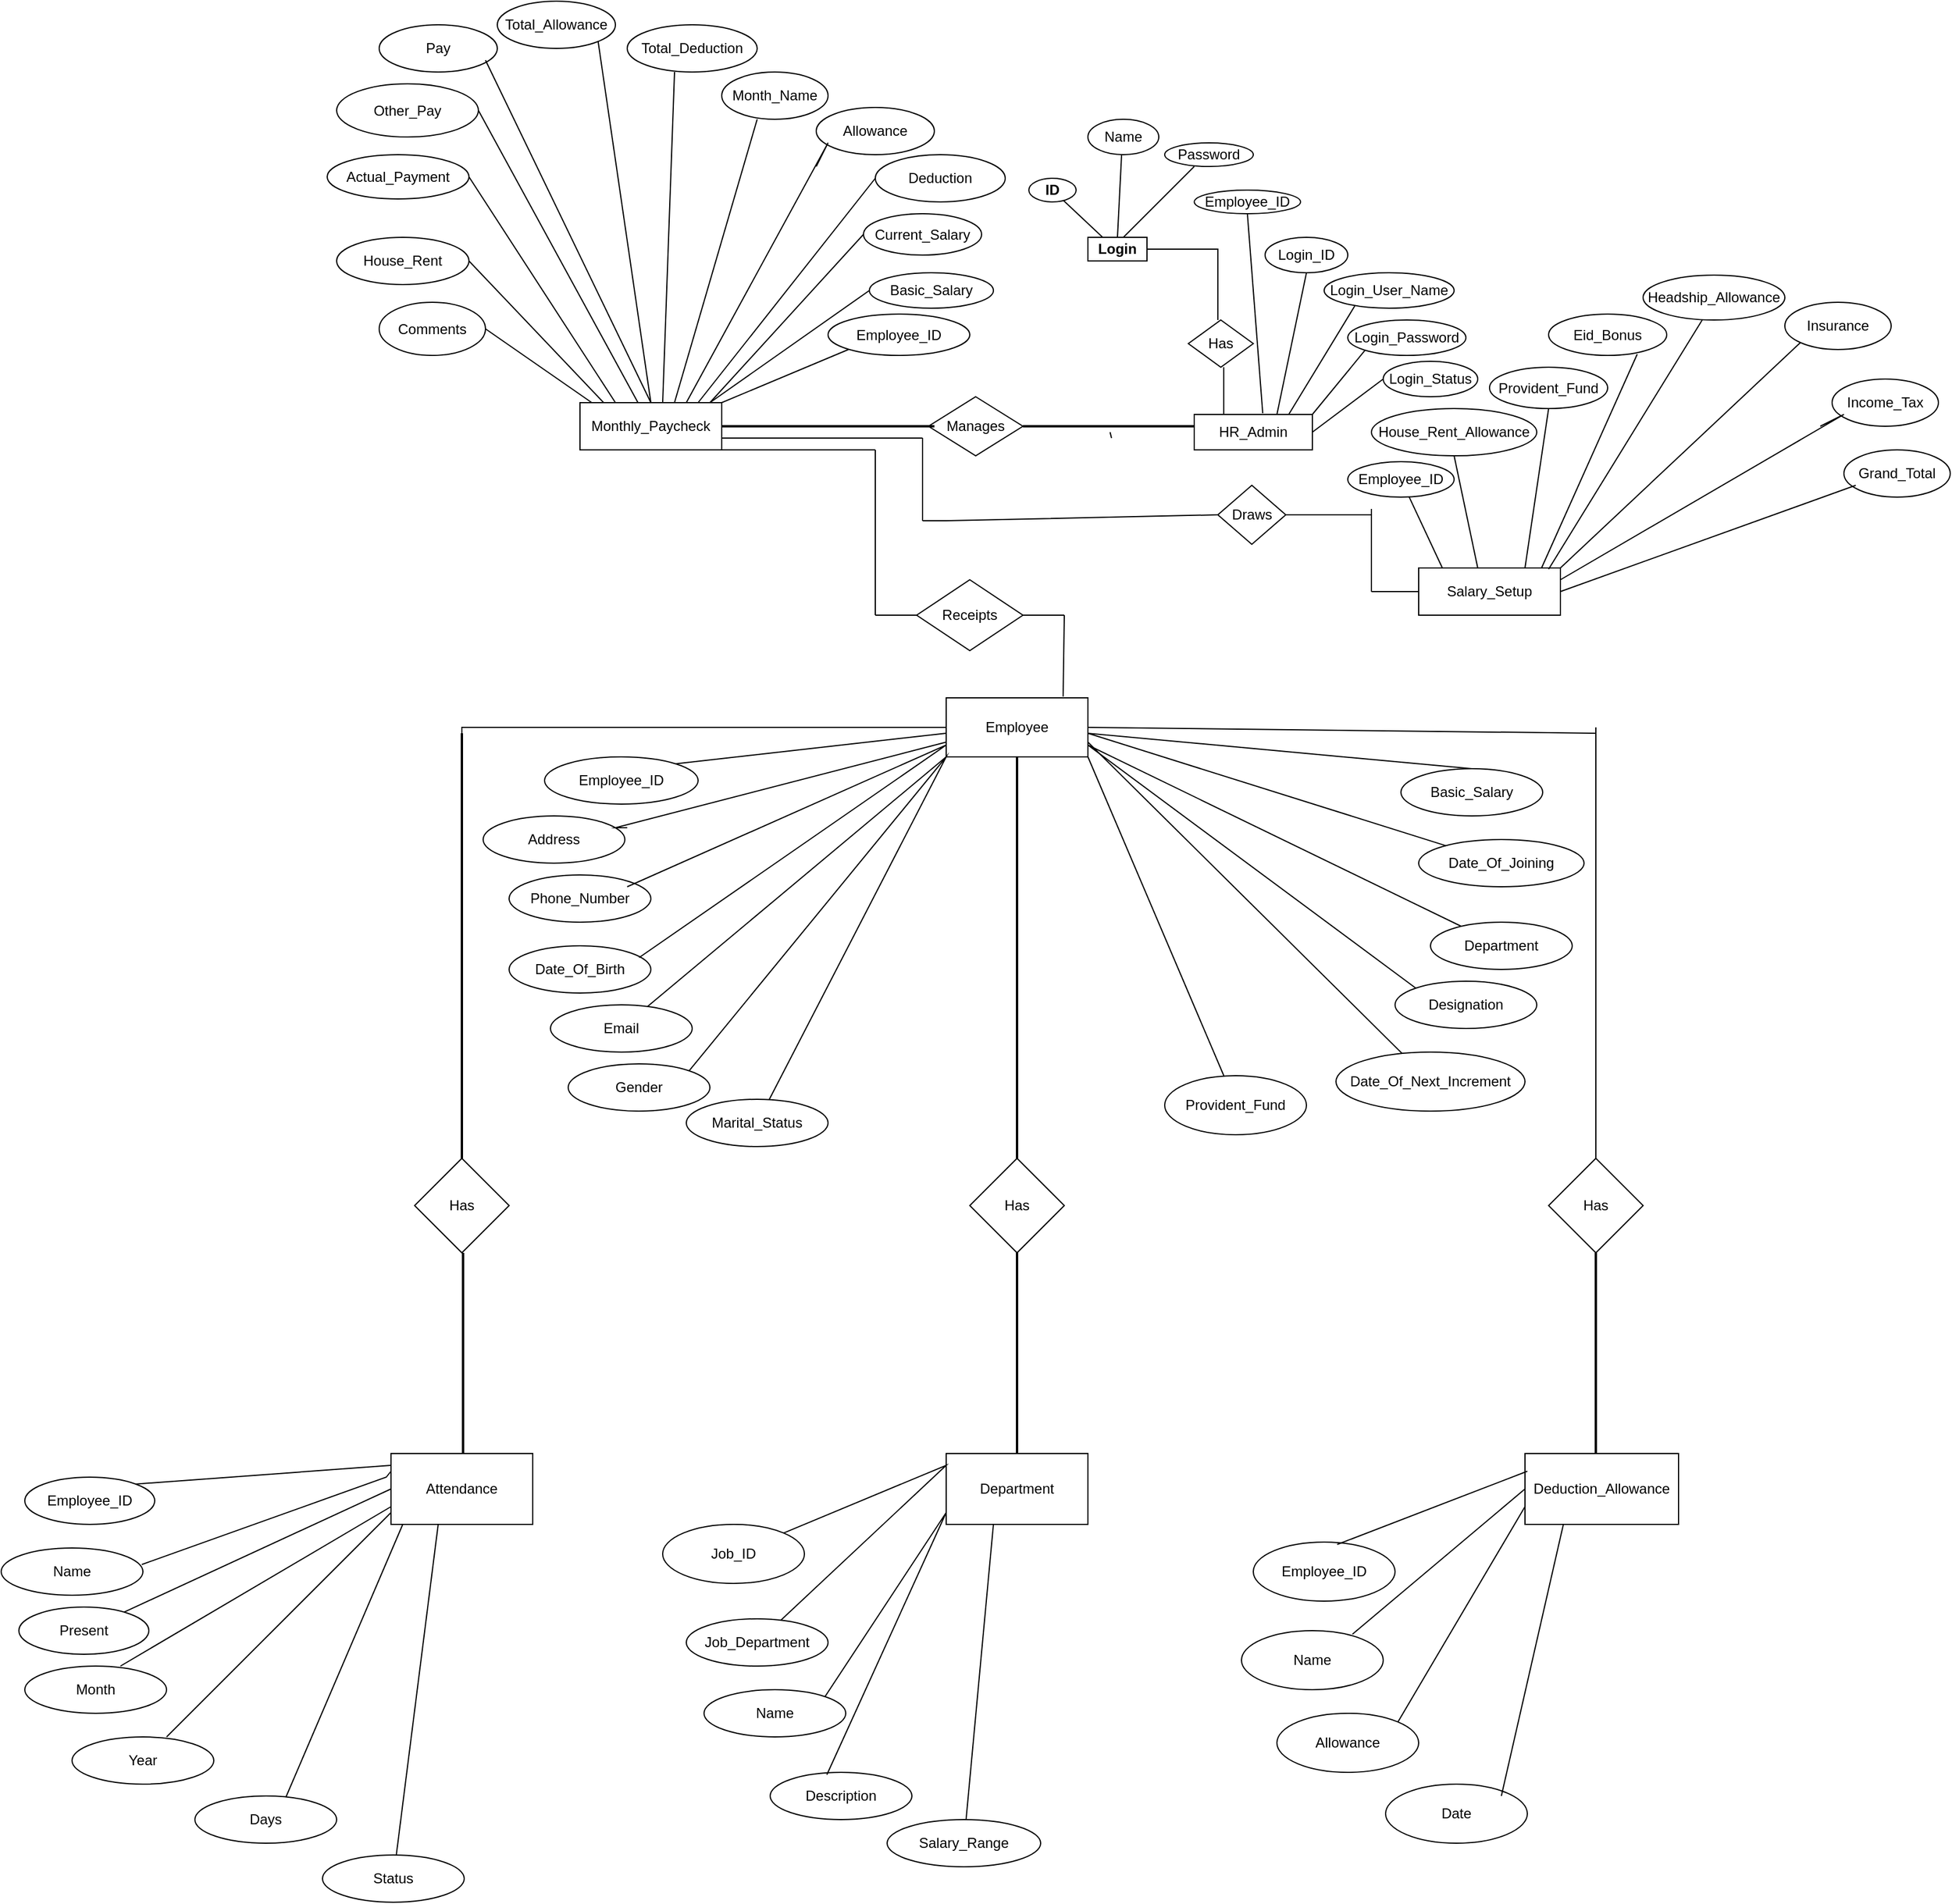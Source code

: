 <mxfile version="20.2.3" type="github">
  <diagram id="R2lEEEUBdFMjLlhIrx00" name="Page-1">
    <mxGraphModel dx="1691" dy="459" grid="1" gridSize="10" guides="1" tooltips="1" connect="1" arrows="1" fold="1" page="1" pageScale="1" pageWidth="850" pageHeight="1100" math="0" shadow="0" extFonts="Permanent Marker^https://fonts.googleapis.com/css?family=Permanent+Marker">
      <root>
        <mxCell id="0" />
        <mxCell id="1" parent="0" />
        <mxCell id="04OPNazqtdvz4m_If4QV-1" value="Login" style="rounded=0;whiteSpace=wrap;html=1;fontStyle=1" vertex="1" parent="1">
          <mxGeometry x="480" y="650" width="50" height="20" as="geometry" />
        </mxCell>
        <mxCell id="04OPNazqtdvz4m_If4QV-2" value="" style="endArrow=none;html=1;rounded=0;exitX=0.5;exitY=0;exitDx=0;exitDy=0;" edge="1" parent="1" source="04OPNazqtdvz4m_If4QV-1">
          <mxGeometry width="50" height="50" relative="1" as="geometry">
            <mxPoint x="500" y="610" as="sourcePoint" />
            <mxPoint x="510" y="550" as="targetPoint" />
          </mxGeometry>
        </mxCell>
        <mxCell id="04OPNazqtdvz4m_If4QV-5" value="" style="endArrow=none;html=1;rounded=0;exitX=0.25;exitY=0;exitDx=0;exitDy=0;" edge="1" parent="1" source="04OPNazqtdvz4m_If4QV-1" target="04OPNazqtdvz4m_If4QV-8">
          <mxGeometry width="50" height="50" relative="1" as="geometry">
            <mxPoint x="465" y="610" as="sourcePoint" />
            <mxPoint x="450" y="550" as="targetPoint" />
            <Array as="points" />
          </mxGeometry>
        </mxCell>
        <mxCell id="04OPNazqtdvz4m_If4QV-7" value="" style="endArrow=none;html=1;rounded=0;" edge="1" parent="1">
          <mxGeometry width="50" height="50" relative="1" as="geometry">
            <mxPoint x="510" y="650" as="sourcePoint" />
            <mxPoint x="570" y="590" as="targetPoint" />
          </mxGeometry>
        </mxCell>
        <mxCell id="04OPNazqtdvz4m_If4QV-8" value="ID" style="ellipse;whiteSpace=wrap;html=1;fontStyle=1" vertex="1" parent="1">
          <mxGeometry x="430" y="600" width="40" height="20" as="geometry" />
        </mxCell>
        <mxCell id="04OPNazqtdvz4m_If4QV-9" value="Name" style="ellipse;whiteSpace=wrap;html=1;" vertex="1" parent="1">
          <mxGeometry x="480" y="550" width="60" height="30" as="geometry" />
        </mxCell>
        <mxCell id="04OPNazqtdvz4m_If4QV-10" value="Password" style="ellipse;whiteSpace=wrap;html=1;" vertex="1" parent="1">
          <mxGeometry x="545" y="570" width="75" height="20" as="geometry" />
        </mxCell>
        <mxCell id="04OPNazqtdvz4m_If4QV-11" value="Has" style="rhombus;whiteSpace=wrap;html=1;" vertex="1" parent="1">
          <mxGeometry x="565" y="720" width="55" height="40" as="geometry" />
        </mxCell>
        <mxCell id="04OPNazqtdvz4m_If4QV-15" value="" style="endArrow=none;html=1;rounded=0;exitX=1;exitY=0.5;exitDx=0;exitDy=0;" edge="1" parent="1" source="04OPNazqtdvz4m_If4QV-1">
          <mxGeometry width="50" height="50" relative="1" as="geometry">
            <mxPoint x="540" y="650" as="sourcePoint" />
            <mxPoint x="590" y="720" as="targetPoint" />
            <Array as="points">
              <mxPoint x="590" y="660" />
            </Array>
          </mxGeometry>
        </mxCell>
        <mxCell id="04OPNazqtdvz4m_If4QV-18" value="HR_Admin" style="rounded=0;whiteSpace=wrap;html=1;" vertex="1" parent="1">
          <mxGeometry x="570" y="800" width="100" height="30" as="geometry" />
        </mxCell>
        <mxCell id="04OPNazqtdvz4m_If4QV-20" value="" style="endArrow=none;html=1;rounded=0;" edge="1" parent="1">
          <mxGeometry width="50" height="50" relative="1" as="geometry">
            <mxPoint x="595" y="800" as="sourcePoint" />
            <mxPoint x="595" y="760" as="targetPoint" />
          </mxGeometry>
        </mxCell>
        <mxCell id="04OPNazqtdvz4m_If4QV-22" value="Employee_ID" style="ellipse;whiteSpace=wrap;html=1;" vertex="1" parent="1">
          <mxGeometry x="570" y="610" width="90" height="20" as="geometry" />
        </mxCell>
        <mxCell id="04OPNazqtdvz4m_If4QV-36" value="Login_ID" style="ellipse;whiteSpace=wrap;html=1;" vertex="1" parent="1">
          <mxGeometry x="630" y="650" width="70" height="30" as="geometry" />
        </mxCell>
        <mxCell id="04OPNazqtdvz4m_If4QV-37" value="Login_User_Name" style="ellipse;whiteSpace=wrap;html=1;" vertex="1" parent="1">
          <mxGeometry x="680" y="680" width="110" height="30" as="geometry" />
        </mxCell>
        <mxCell id="04OPNazqtdvz4m_If4QV-38" value="Login_Password" style="ellipse;whiteSpace=wrap;html=1;" vertex="1" parent="1">
          <mxGeometry x="700" y="720" width="100" height="30" as="geometry" />
        </mxCell>
        <mxCell id="04OPNazqtdvz4m_If4QV-43" value="" style="endArrow=none;html=1;rounded=0;exitX=0.58;exitY=-0.033;exitDx=0;exitDy=0;exitPerimeter=0;entryX=0.5;entryY=1;entryDx=0;entryDy=0;" edge="1" parent="1" source="04OPNazqtdvz4m_If4QV-18" target="04OPNazqtdvz4m_If4QV-22">
          <mxGeometry width="50" height="50" relative="1" as="geometry">
            <mxPoint x="605" y="750" as="sourcePoint" />
            <mxPoint x="630" y="710" as="targetPoint" />
          </mxGeometry>
        </mxCell>
        <mxCell id="04OPNazqtdvz4m_If4QV-47" value="" style="endArrow=none;html=1;rounded=0;entryX=0.5;entryY=1;entryDx=0;entryDy=0;" edge="1" parent="1" target="04OPNazqtdvz4m_If4QV-36">
          <mxGeometry width="50" height="50" relative="1" as="geometry">
            <mxPoint x="640" y="800" as="sourcePoint" />
            <mxPoint x="690" y="750" as="targetPoint" />
          </mxGeometry>
        </mxCell>
        <mxCell id="04OPNazqtdvz4m_If4QV-48" value="" style="endArrow=none;html=1;rounded=0;exitX=0.9;exitY=0;exitDx=0;exitDy=0;exitPerimeter=0;entryX=0.236;entryY=0.933;entryDx=0;entryDy=0;entryPerimeter=0;" edge="1" parent="1" source="04OPNazqtdvz4m_If4QV-18" target="04OPNazqtdvz4m_If4QV-37">
          <mxGeometry width="50" height="50" relative="1" as="geometry">
            <mxPoint x="650" y="760" as="sourcePoint" />
            <mxPoint x="700" y="710" as="targetPoint" />
            <Array as="points">
              <mxPoint x="650" y="800" />
            </Array>
          </mxGeometry>
        </mxCell>
        <mxCell id="04OPNazqtdvz4m_If4QV-49" value="" style="endArrow=none;html=1;rounded=0;entryX=0;entryY=1;entryDx=0;entryDy=0;" edge="1" parent="1" target="04OPNazqtdvz4m_If4QV-38">
          <mxGeometry width="50" height="50" relative="1" as="geometry">
            <mxPoint x="670" y="800" as="sourcePoint" />
            <mxPoint x="720" y="740" as="targetPoint" />
          </mxGeometry>
        </mxCell>
        <mxCell id="04OPNazqtdvz4m_If4QV-50" value="" style="endArrow=none;html=1;rounded=0;exitX=1;exitY=0.5;exitDx=0;exitDy=0;entryX=0;entryY=0.5;entryDx=0;entryDy=0;" edge="1" parent="1" source="04OPNazqtdvz4m_If4QV-18" target="04OPNazqtdvz4m_If4QV-39">
          <mxGeometry width="50" height="50" relative="1" as="geometry">
            <mxPoint x="690" y="820" as="sourcePoint" />
            <mxPoint x="740" y="770" as="targetPoint" />
          </mxGeometry>
        </mxCell>
        <mxCell id="04OPNazqtdvz4m_If4QV-52" value="Monthly_Paycheck" style="rounded=0;whiteSpace=wrap;html=1;" vertex="1" parent="1">
          <mxGeometry x="50" y="790" width="120" height="40" as="geometry" />
        </mxCell>
        <mxCell id="04OPNazqtdvz4m_If4QV-53" value="Manages" style="rhombus;whiteSpace=wrap;html=1;" vertex="1" parent="1">
          <mxGeometry x="345" y="785" width="80" height="50" as="geometry" />
        </mxCell>
        <mxCell id="04OPNazqtdvz4m_If4QV-61" value="" style="line;strokeWidth=2;html=1;" vertex="1" parent="1">
          <mxGeometry x="170" y="805" width="180" height="10" as="geometry" />
        </mxCell>
        <mxCell id="04OPNazqtdvz4m_If4QV-63" value="Basic_Salary" style="ellipse;whiteSpace=wrap;html=1;" vertex="1" parent="1">
          <mxGeometry x="295" y="680" width="105" height="30" as="geometry" />
        </mxCell>
        <mxCell id="04OPNazqtdvz4m_If4QV-64" value="Current_Salary" style="ellipse;whiteSpace=wrap;html=1;" vertex="1" parent="1">
          <mxGeometry x="290" y="630" width="100" height="35" as="geometry" />
        </mxCell>
        <mxCell id="04OPNazqtdvz4m_If4QV-66" value="Deduction" style="ellipse;whiteSpace=wrap;html=1;" vertex="1" parent="1">
          <mxGeometry x="300" y="580" width="110" height="40" as="geometry" />
        </mxCell>
        <mxCell id="04OPNazqtdvz4m_If4QV-67" value="Allowance" style="ellipse;whiteSpace=wrap;html=1;" vertex="1" parent="1">
          <mxGeometry x="250" y="540" width="100" height="40" as="geometry" />
        </mxCell>
        <mxCell id="04OPNazqtdvz4m_If4QV-68" value="Month_Name" style="ellipse;whiteSpace=wrap;html=1;" vertex="1" parent="1">
          <mxGeometry x="170" y="510" width="90" height="40" as="geometry" />
        </mxCell>
        <mxCell id="04OPNazqtdvz4m_If4QV-69" value="Pay" style="ellipse;whiteSpace=wrap;html=1;" vertex="1" parent="1">
          <mxGeometry x="-120" y="470" width="100" height="40" as="geometry" />
        </mxCell>
        <mxCell id="04OPNazqtdvz4m_If4QV-70" value="Total_Allowance" style="ellipse;whiteSpace=wrap;html=1;" vertex="1" parent="1">
          <mxGeometry x="-20" y="450" width="100" height="40" as="geometry" />
        </mxCell>
        <mxCell id="04OPNazqtdvz4m_If4QV-71" value="Actual_Payment" style="ellipse;whiteSpace=wrap;html=1;" vertex="1" parent="1">
          <mxGeometry x="-164" y="580" width="120" height="37.5" as="geometry" />
        </mxCell>
        <mxCell id="04OPNazqtdvz4m_If4QV-72" value="House_Rent" style="ellipse;whiteSpace=wrap;html=1;" vertex="1" parent="1">
          <mxGeometry x="-156" y="650" width="112" height="40" as="geometry" />
        </mxCell>
        <mxCell id="04OPNazqtdvz4m_If4QV-74" value="Total_Deduction" style="ellipse;whiteSpace=wrap;html=1;" vertex="1" parent="1">
          <mxGeometry x="90" y="470" width="110" height="40" as="geometry" />
        </mxCell>
        <mxCell id="04OPNazqtdvz4m_If4QV-75" value="Other_Pay" style="ellipse;whiteSpace=wrap;html=1;" vertex="1" parent="1">
          <mxGeometry x="-156" y="520" width="120" height="45" as="geometry" />
        </mxCell>
        <mxCell id="04OPNazqtdvz4m_If4QV-77" value="Employee_ID" style="ellipse;whiteSpace=wrap;html=1;" vertex="1" parent="1">
          <mxGeometry x="260" y="715" width="120" height="35" as="geometry" />
        </mxCell>
        <mxCell id="04OPNazqtdvz4m_If4QV-80" value="Comments" style="ellipse;whiteSpace=wrap;html=1;" vertex="1" parent="1">
          <mxGeometry x="-120" y="705" width="90" height="45" as="geometry" />
        </mxCell>
        <mxCell id="04OPNazqtdvz4m_If4QV-81" value="" style="endArrow=none;html=1;rounded=0;entryX=0;entryY=1;entryDx=0;entryDy=0;" edge="1" parent="1" target="04OPNazqtdvz4m_If4QV-77">
          <mxGeometry width="50" height="50" relative="1" as="geometry">
            <mxPoint x="150" y="790" as="sourcePoint" />
            <mxPoint x="230" y="710" as="targetPoint" />
            <Array as="points">
              <mxPoint x="170" y="790" />
            </Array>
          </mxGeometry>
        </mxCell>
        <mxCell id="04OPNazqtdvz4m_If4QV-83" value="" style="endArrow=none;html=1;rounded=0;entryX=0;entryY=0.5;entryDx=0;entryDy=0;" edge="1" parent="1" target="04OPNazqtdvz4m_If4QV-63">
          <mxGeometry width="50" height="50" relative="1" as="geometry">
            <mxPoint x="160" y="790" as="sourcePoint" />
            <mxPoint x="200" y="740" as="targetPoint" />
          </mxGeometry>
        </mxCell>
        <mxCell id="04OPNazqtdvz4m_If4QV-90" value="" style="endArrow=none;html=1;rounded=0;" edge="1" parent="1">
          <mxGeometry width="50" height="50" relative="1" as="geometry">
            <mxPoint x="150" y="790" as="sourcePoint" />
            <mxPoint x="200" y="550" as="targetPoint" />
            <Array as="points">
              <mxPoint x="130" y="790" />
            </Array>
          </mxGeometry>
        </mxCell>
        <mxCell id="04OPNazqtdvz4m_If4QV-91" value="" style="endArrow=none;html=1;rounded=0;entryX=0.364;entryY=1;entryDx=0;entryDy=0;entryPerimeter=0;exitX=0.75;exitY=0;exitDx=0;exitDy=0;" edge="1" parent="1" source="04OPNazqtdvz4m_If4QV-52" target="04OPNazqtdvz4m_If4QV-74">
          <mxGeometry width="50" height="50" relative="1" as="geometry">
            <mxPoint x="130" y="610" as="sourcePoint" />
            <mxPoint x="110" y="570" as="targetPoint" />
            <Array as="points">
              <mxPoint x="120" y="790" />
            </Array>
          </mxGeometry>
        </mxCell>
        <mxCell id="04OPNazqtdvz4m_If4QV-92" value="" style="endArrow=none;html=1;rounded=0;entryX=1;entryY=1;entryDx=0;entryDy=0;exitX=0.5;exitY=0;exitDx=0;exitDy=0;" edge="1" parent="1" source="04OPNazqtdvz4m_If4QV-52" target="04OPNazqtdvz4m_If4QV-70">
          <mxGeometry width="50" height="50" relative="1" as="geometry">
            <mxPoint x="120" y="780" as="sourcePoint" />
            <mxPoint x="40" y="560" as="targetPoint" />
            <Array as="points" />
          </mxGeometry>
        </mxCell>
        <mxCell id="04OPNazqtdvz4m_If4QV-93" value="" style="endArrow=none;html=1;rounded=0;exitX=0.5;exitY=0;exitDx=0;exitDy=0;" edge="1" parent="1" source="04OPNazqtdvz4m_If4QV-52">
          <mxGeometry width="50" height="50" relative="1" as="geometry">
            <mxPoint x="50" y="650" as="sourcePoint" />
            <mxPoint x="-30" y="500" as="targetPoint" />
            <Array as="points" />
          </mxGeometry>
        </mxCell>
        <mxCell id="04OPNazqtdvz4m_If4QV-94" value="" style="endArrow=none;html=1;rounded=0;entryX=1;entryY=0.5;entryDx=0;entryDy=0;" edge="1" parent="1" source="04OPNazqtdvz4m_If4QV-52" target="04OPNazqtdvz4m_If4QV-75">
          <mxGeometry width="50" height="50" relative="1" as="geometry">
            <mxPoint x="-50" y="620" as="sourcePoint" />
            <mxPoint x="-50" y="550" as="targetPoint" />
          </mxGeometry>
        </mxCell>
        <mxCell id="04OPNazqtdvz4m_If4QV-95" value="" style="endArrow=none;html=1;rounded=0;entryX=1;entryY=0.5;entryDx=0;entryDy=0;exitX=0.25;exitY=0;exitDx=0;exitDy=0;" edge="1" parent="1" source="04OPNazqtdvz4m_If4QV-52" target="04OPNazqtdvz4m_If4QV-71">
          <mxGeometry width="50" height="50" relative="1" as="geometry">
            <mxPoint x="240" y="660" as="sourcePoint" />
            <mxPoint x="290" y="610" as="targetPoint" />
          </mxGeometry>
        </mxCell>
        <mxCell id="04OPNazqtdvz4m_If4QV-96" value="" style="endArrow=none;html=1;rounded=0;entryX=0.167;entryY=0;entryDx=0;entryDy=0;entryPerimeter=0;exitX=1;exitY=0.5;exitDx=0;exitDy=0;" edge="1" parent="1" source="04OPNazqtdvz4m_If4QV-72" target="04OPNazqtdvz4m_If4QV-52">
          <mxGeometry width="50" height="50" relative="1" as="geometry">
            <mxPoint x="-86" y="720" as="sourcePoint" />
            <mxPoint x="-36" y="670" as="targetPoint" />
          </mxGeometry>
        </mxCell>
        <mxCell id="04OPNazqtdvz4m_If4QV-97" value="" style="endArrow=none;html=1;rounded=0;exitX=1;exitY=0.5;exitDx=0;exitDy=0;" edge="1" parent="1" source="04OPNazqtdvz4m_If4QV-80">
          <mxGeometry width="50" height="50" relative="1" as="geometry">
            <mxPoint x="-50" y="730" as="sourcePoint" />
            <mxPoint x="60" y="790" as="targetPoint" />
          </mxGeometry>
        </mxCell>
        <mxCell id="04OPNazqtdvz4m_If4QV-99" value="" style="endArrow=none;html=1;rounded=0;" edge="1" parent="1">
          <mxGeometry width="50" height="50" relative="1" as="geometry">
            <mxPoint x="140" y="790" as="sourcePoint" />
            <mxPoint x="250" y="590" as="targetPoint" />
            <Array as="points">
              <mxPoint x="260" y="570" />
            </Array>
          </mxGeometry>
        </mxCell>
        <mxCell id="04OPNazqtdvz4m_If4QV-100" value="" style="endArrow=none;html=1;rounded=0;" edge="1" parent="1">
          <mxGeometry width="50" height="50" relative="1" as="geometry">
            <mxPoint x="150" y="790" as="sourcePoint" />
            <mxPoint x="300" y="600" as="targetPoint" />
          </mxGeometry>
        </mxCell>
        <mxCell id="04OPNazqtdvz4m_If4QV-101" value="" style="endArrow=none;html=1;rounded=0;entryX=0;entryY=0.5;entryDx=0;entryDy=0;" edge="1" parent="1" target="04OPNazqtdvz4m_If4QV-64">
          <mxGeometry width="50" height="50" relative="1" as="geometry">
            <mxPoint x="160" y="790" as="sourcePoint" />
            <mxPoint x="290" y="610" as="targetPoint" />
          </mxGeometry>
        </mxCell>
        <mxCell id="04OPNazqtdvz4m_If4QV-102" value="Draws" style="rhombus;whiteSpace=wrap;html=1;" vertex="1" parent="1">
          <mxGeometry x="590" y="860" width="57.5" height="50" as="geometry" />
        </mxCell>
        <mxCell id="04OPNazqtdvz4m_If4QV-105" value="" style="endArrow=none;html=1;rounded=0;exitX=1;exitY=0.75;exitDx=0;exitDy=0;" edge="1" parent="1" source="04OPNazqtdvz4m_If4QV-52">
          <mxGeometry width="50" height="50" relative="1" as="geometry">
            <mxPoint x="240" y="860" as="sourcePoint" />
            <mxPoint x="340" y="820" as="targetPoint" />
          </mxGeometry>
        </mxCell>
        <mxCell id="04OPNazqtdvz4m_If4QV-106" value="" style="endArrow=none;html=1;rounded=0;" edge="1" parent="1">
          <mxGeometry width="50" height="50" relative="1" as="geometry">
            <mxPoint x="340" y="890" as="sourcePoint" />
            <mxPoint x="340" y="820" as="targetPoint" />
          </mxGeometry>
        </mxCell>
        <mxCell id="04OPNazqtdvz4m_If4QV-107" value="" style="endArrow=none;html=1;rounded=0;entryX=0;entryY=0.5;entryDx=0;entryDy=0;" edge="1" parent="1" target="04OPNazqtdvz4m_If4QV-102">
          <mxGeometry width="50" height="50" relative="1" as="geometry">
            <mxPoint x="340" y="890" as="sourcePoint" />
            <mxPoint x="310" y="770" as="targetPoint" />
            <Array as="points">
              <mxPoint x="360" y="890" />
            </Array>
          </mxGeometry>
        </mxCell>
        <mxCell id="04OPNazqtdvz4m_If4QV-108" value="Employee" style="rounded=0;whiteSpace=wrap;html=1;" vertex="1" parent="1">
          <mxGeometry x="360" y="1040" width="120" height="50" as="geometry" />
        </mxCell>
        <mxCell id="04OPNazqtdvz4m_If4QV-110" value="Salary_Setup" style="rounded=0;whiteSpace=wrap;html=1;" vertex="1" parent="1">
          <mxGeometry x="760" y="930" width="120" height="40" as="geometry" />
        </mxCell>
        <mxCell id="04OPNazqtdvz4m_If4QV-62" value="" style="line;strokeWidth=2;html=1;" vertex="1" parent="1">
          <mxGeometry x="425" y="805" width="145" height="10" as="geometry" />
        </mxCell>
        <mxCell id="04OPNazqtdvz4m_If4QV-112" value="" style="endArrow=none;html=1;rounded=0;" edge="1" parent="1" target="04OPNazqtdvz4m_If4QV-62">
          <mxGeometry width="50" height="50" relative="1" as="geometry">
            <mxPoint x="500" y="820" as="sourcePoint" />
            <mxPoint x="550" y="770" as="targetPoint" />
          </mxGeometry>
        </mxCell>
        <mxCell id="04OPNazqtdvz4m_If4QV-114" value="" style="endArrow=none;html=1;rounded=0;entryX=1;entryY=0.5;entryDx=0;entryDy=0;" edge="1" parent="1" target="04OPNazqtdvz4m_If4QV-102">
          <mxGeometry width="50" height="50" relative="1" as="geometry">
            <mxPoint x="720" y="885" as="sourcePoint" />
            <mxPoint x="650" y="885" as="targetPoint" />
          </mxGeometry>
        </mxCell>
        <mxCell id="04OPNazqtdvz4m_If4QV-115" value="" style="endArrow=none;html=1;rounded=0;" edge="1" parent="1">
          <mxGeometry width="50" height="50" relative="1" as="geometry">
            <mxPoint x="720" y="950" as="sourcePoint" />
            <mxPoint x="720" y="880" as="targetPoint" />
          </mxGeometry>
        </mxCell>
        <mxCell id="04OPNazqtdvz4m_If4QV-116" value="" style="endArrow=none;html=1;rounded=0;" edge="1" parent="1">
          <mxGeometry width="50" height="50" relative="1" as="geometry">
            <mxPoint x="720" y="950" as="sourcePoint" />
            <mxPoint x="760" y="950" as="targetPoint" />
          </mxGeometry>
        </mxCell>
        <mxCell id="04OPNazqtdvz4m_If4QV-118" value="Employee_ID" style="ellipse;whiteSpace=wrap;html=1;" vertex="1" parent="1">
          <mxGeometry x="700" y="840" width="90" height="30" as="geometry" />
        </mxCell>
        <mxCell id="04OPNazqtdvz4m_If4QV-119" value="House_Rent_Allowance" style="ellipse;whiteSpace=wrap;html=1;" vertex="1" parent="1">
          <mxGeometry x="720" y="795" width="140" height="40" as="geometry" />
        </mxCell>
        <mxCell id="04OPNazqtdvz4m_If4QV-120" value="Provident_Fund" style="ellipse;whiteSpace=wrap;html=1;" vertex="1" parent="1">
          <mxGeometry x="820" y="760" width="100" height="35" as="geometry" />
        </mxCell>
        <mxCell id="04OPNazqtdvz4m_If4QV-121" value="Eid_Bonus" style="ellipse;whiteSpace=wrap;html=1;" vertex="1" parent="1">
          <mxGeometry x="870" y="715" width="100" height="35" as="geometry" />
        </mxCell>
        <mxCell id="04OPNazqtdvz4m_If4QV-122" value="Headship_Allowance" style="ellipse;whiteSpace=wrap;html=1;" vertex="1" parent="1">
          <mxGeometry x="950" y="682" width="120" height="38" as="geometry" />
        </mxCell>
        <mxCell id="04OPNazqtdvz4m_If4QV-123" value="Insurance" style="ellipse;whiteSpace=wrap;html=1;" vertex="1" parent="1">
          <mxGeometry x="1070" y="705" width="90" height="40" as="geometry" />
        </mxCell>
        <mxCell id="04OPNazqtdvz4m_If4QV-124" value="Income_Tax" style="ellipse;whiteSpace=wrap;html=1;" vertex="1" parent="1">
          <mxGeometry x="1110" y="770" width="90" height="40" as="geometry" />
        </mxCell>
        <mxCell id="04OPNazqtdvz4m_If4QV-125" value="Grand_Total" style="ellipse;whiteSpace=wrap;html=1;" vertex="1" parent="1">
          <mxGeometry x="1120" y="830" width="90" height="40" as="geometry" />
        </mxCell>
        <mxCell id="04OPNazqtdvz4m_If4QV-130" value="" style="endArrow=none;html=1;rounded=0;entryX=0.5;entryY=1;entryDx=0;entryDy=0;" edge="1" parent="1" target="04OPNazqtdvz4m_If4QV-119">
          <mxGeometry width="50" height="50" relative="1" as="geometry">
            <mxPoint x="810" y="930" as="sourcePoint" />
            <mxPoint x="860" y="835" as="targetPoint" />
          </mxGeometry>
        </mxCell>
        <mxCell id="04OPNazqtdvz4m_If4QV-39" value="Login_Status" style="ellipse;whiteSpace=wrap;html=1;" vertex="1" parent="1">
          <mxGeometry x="730" y="755" width="80" height="30" as="geometry" />
        </mxCell>
        <mxCell id="04OPNazqtdvz4m_If4QV-133" value="" style="endArrow=none;html=1;rounded=0;exitX=0.167;exitY=0;exitDx=0;exitDy=0;exitPerimeter=0;" edge="1" parent="1" source="04OPNazqtdvz4m_If4QV-110" target="04OPNazqtdvz4m_If4QV-118">
          <mxGeometry width="50" height="50" relative="1" as="geometry">
            <mxPoint x="750" y="800" as="sourcePoint" />
            <mxPoint x="800" y="750" as="targetPoint" />
          </mxGeometry>
        </mxCell>
        <mxCell id="04OPNazqtdvz4m_If4QV-134" value="" style="endArrow=none;html=1;rounded=0;entryX=0.5;entryY=1;entryDx=0;entryDy=0;" edge="1" parent="1" target="04OPNazqtdvz4m_If4QV-120">
          <mxGeometry width="50" height="50" relative="1" as="geometry">
            <mxPoint x="850" y="930" as="sourcePoint" />
            <mxPoint x="900" y="880" as="targetPoint" />
          </mxGeometry>
        </mxCell>
        <mxCell id="04OPNazqtdvz4m_If4QV-135" value="" style="endArrow=none;html=1;rounded=0;exitX=0.75;exitY=0.971;exitDx=0;exitDy=0;exitPerimeter=0;entryX=0.867;entryY=0;entryDx=0;entryDy=0;entryPerimeter=0;" edge="1" parent="1" source="04OPNazqtdvz4m_If4QV-121" target="04OPNazqtdvz4m_If4QV-110">
          <mxGeometry width="50" height="50" relative="1" as="geometry">
            <mxPoint x="930" y="830" as="sourcePoint" />
            <mxPoint x="940" y="860" as="targetPoint" />
          </mxGeometry>
        </mxCell>
        <mxCell id="04OPNazqtdvz4m_If4QV-136" value="" style="endArrow=none;html=1;rounded=0;entryX=0.417;entryY=1;entryDx=0;entryDy=0;entryPerimeter=0;exitX=0.917;exitY=0.025;exitDx=0;exitDy=0;exitPerimeter=0;" edge="1" parent="1" source="04OPNazqtdvz4m_If4QV-110" target="04OPNazqtdvz4m_If4QV-122">
          <mxGeometry width="50" height="50" relative="1" as="geometry">
            <mxPoint x="920" y="880" as="sourcePoint" />
            <mxPoint x="1130" y="910" as="targetPoint" />
          </mxGeometry>
        </mxCell>
        <mxCell id="04OPNazqtdvz4m_If4QV-137" value="" style="endArrow=none;html=1;rounded=0;entryX=0;entryY=1;entryDx=0;entryDy=0;exitX=1;exitY=0;exitDx=0;exitDy=0;" edge="1" parent="1" source="04OPNazqtdvz4m_If4QV-110" target="04OPNazqtdvz4m_If4QV-123">
          <mxGeometry width="50" height="50" relative="1" as="geometry">
            <mxPoint x="930" y="880" as="sourcePoint" />
            <mxPoint x="970" y="860" as="targetPoint" />
          </mxGeometry>
        </mxCell>
        <mxCell id="04OPNazqtdvz4m_If4QV-138" value="" style="endArrow=none;html=1;rounded=0;entryX=1;entryY=0.25;entryDx=0;entryDy=0;" edge="1" parent="1" target="04OPNazqtdvz4m_If4QV-110">
          <mxGeometry width="50" height="50" relative="1" as="geometry">
            <mxPoint x="1100" y="810" as="sourcePoint" />
            <mxPoint x="1010" y="870" as="targetPoint" />
            <Array as="points">
              <mxPoint x="1120" y="800" />
            </Array>
          </mxGeometry>
        </mxCell>
        <mxCell id="04OPNazqtdvz4m_If4QV-139" value="" style="endArrow=none;html=1;rounded=0;exitX=1;exitY=0.5;exitDx=0;exitDy=0;" edge="1" parent="1" source="04OPNazqtdvz4m_If4QV-110">
          <mxGeometry width="50" height="50" relative="1" as="geometry">
            <mxPoint x="910" y="950" as="sourcePoint" />
            <mxPoint x="1130" y="860" as="targetPoint" />
          </mxGeometry>
        </mxCell>
        <mxCell id="04OPNazqtdvz4m_If4QV-141" value="Receipts" style="rhombus;whiteSpace=wrap;html=1;" vertex="1" parent="1">
          <mxGeometry x="335" y="940" width="90" height="60" as="geometry" />
        </mxCell>
        <mxCell id="04OPNazqtdvz4m_If4QV-142" value="" style="endArrow=none;html=1;rounded=0;entryX=1;entryY=1;entryDx=0;entryDy=0;" edge="1" parent="1" target="04OPNazqtdvz4m_If4QV-52">
          <mxGeometry width="50" height="50" relative="1" as="geometry">
            <mxPoint x="300" y="830" as="sourcePoint" />
            <mxPoint x="170" y="820" as="targetPoint" />
          </mxGeometry>
        </mxCell>
        <mxCell id="04OPNazqtdvz4m_If4QV-144" value="" style="endArrow=none;html=1;rounded=0;" edge="1" parent="1">
          <mxGeometry width="50" height="50" relative="1" as="geometry">
            <mxPoint x="300" y="970" as="sourcePoint" />
            <mxPoint x="300" y="830" as="targetPoint" />
            <Array as="points" />
          </mxGeometry>
        </mxCell>
        <mxCell id="04OPNazqtdvz4m_If4QV-145" value="" style="endArrow=none;html=1;rounded=0;entryX=0;entryY=0.5;entryDx=0;entryDy=0;" edge="1" parent="1" target="04OPNazqtdvz4m_If4QV-141">
          <mxGeometry width="50" height="50" relative="1" as="geometry">
            <mxPoint x="300" y="970" as="sourcePoint" />
            <mxPoint x="120" y="850" as="targetPoint" />
          </mxGeometry>
        </mxCell>
        <mxCell id="04OPNazqtdvz4m_If4QV-147" value="" style="endArrow=none;html=1;rounded=0;exitX=1;exitY=0.5;exitDx=0;exitDy=0;" edge="1" parent="1" source="04OPNazqtdvz4m_If4QV-141">
          <mxGeometry width="50" height="50" relative="1" as="geometry">
            <mxPoint x="430" y="970" as="sourcePoint" />
            <mxPoint x="460" y="970" as="targetPoint" />
            <Array as="points" />
          </mxGeometry>
        </mxCell>
        <mxCell id="04OPNazqtdvz4m_If4QV-148" value="" style="endArrow=none;html=1;rounded=0;exitX=0.825;exitY=-0.02;exitDx=0;exitDy=0;exitPerimeter=0;" edge="1" parent="1" source="04OPNazqtdvz4m_If4QV-108">
          <mxGeometry width="50" height="50" relative="1" as="geometry">
            <mxPoint x="410" y="1020" as="sourcePoint" />
            <mxPoint x="460" y="970" as="targetPoint" />
          </mxGeometry>
        </mxCell>
        <mxCell id="04OPNazqtdvz4m_If4QV-149" value="Has" style="rhombus;whiteSpace=wrap;html=1;" vertex="1" parent="1">
          <mxGeometry x="380" y="1430" width="80" height="80" as="geometry" />
        </mxCell>
        <mxCell id="04OPNazqtdvz4m_If4QV-151" value="" style="line;strokeWidth=2;direction=south;html=1;" vertex="1" parent="1">
          <mxGeometry x="415" y="1090" width="10" height="340" as="geometry" />
        </mxCell>
        <mxCell id="04OPNazqtdvz4m_If4QV-152" value="Has" style="rhombus;whiteSpace=wrap;html=1;" vertex="1" parent="1">
          <mxGeometry x="870" y="1430" width="80" height="80" as="geometry" />
        </mxCell>
        <mxCell id="04OPNazqtdvz4m_If4QV-153" value="Has" style="rhombus;whiteSpace=wrap;html=1;" vertex="1" parent="1">
          <mxGeometry x="-90" y="1430" width="80" height="80" as="geometry" />
        </mxCell>
        <mxCell id="04OPNazqtdvz4m_If4QV-155" value="" style="endArrow=none;html=1;rounded=0;entryX=0;entryY=0.5;entryDx=0;entryDy=0;startArrow=none;" edge="1" parent="1" source="04OPNazqtdvz4m_If4QV-157" target="04OPNazqtdvz4m_If4QV-108">
          <mxGeometry width="50" height="50" relative="1" as="geometry">
            <mxPoint x="-50" y="1065" as="sourcePoint" />
            <mxPoint x="280" y="1200" as="targetPoint" />
            <Array as="points">
              <mxPoint x="-50" y="1065" />
            </Array>
          </mxGeometry>
        </mxCell>
        <mxCell id="04OPNazqtdvz4m_If4QV-157" value="" style="line;strokeWidth=2;direction=south;html=1;" vertex="1" parent="1">
          <mxGeometry x="-52" y="1070" width="4" height="360" as="geometry" />
        </mxCell>
        <mxCell id="04OPNazqtdvz4m_If4QV-158" value="" style="endArrow=none;html=1;rounded=0;entryX=0;entryY=0.5;entryDx=0;entryDy=0;" edge="1" parent="1" target="04OPNazqtdvz4m_If4QV-157">
          <mxGeometry width="50" height="50" relative="1" as="geometry">
            <mxPoint x="-50" y="1065" as="sourcePoint" />
            <mxPoint x="360" y="1065" as="targetPoint" />
          </mxGeometry>
        </mxCell>
        <mxCell id="04OPNazqtdvz4m_If4QV-160" value="" style="endArrow=none;html=1;rounded=0;exitX=1;exitY=0.5;exitDx=0;exitDy=0;startArrow=none;" edge="1" parent="1">
          <mxGeometry width="50" height="50" relative="1" as="geometry">
            <mxPoint x="910" y="1430" as="sourcePoint" />
            <mxPoint x="910" y="1065" as="targetPoint" />
            <Array as="points">
              <mxPoint x="910" y="1065" />
            </Array>
          </mxGeometry>
        </mxCell>
        <mxCell id="04OPNazqtdvz4m_If4QV-167" value="" style="endArrow=none;html=1;rounded=0;exitX=1;exitY=0.5;exitDx=0;exitDy=0;" edge="1" parent="1" source="04OPNazqtdvz4m_If4QV-108">
          <mxGeometry width="50" height="50" relative="1" as="geometry">
            <mxPoint x="480" y="1070" as="sourcePoint" />
            <mxPoint x="910" y="1070" as="targetPoint" />
            <Array as="points" />
          </mxGeometry>
        </mxCell>
        <mxCell id="04OPNazqtdvz4m_If4QV-168" value="Employee_ID" style="ellipse;whiteSpace=wrap;html=1;" vertex="1" parent="1">
          <mxGeometry x="20" y="1090" width="130" height="40" as="geometry" />
        </mxCell>
        <mxCell id="04OPNazqtdvz4m_If4QV-169" value="Address" style="ellipse;whiteSpace=wrap;html=1;" vertex="1" parent="1">
          <mxGeometry x="-32" y="1140" width="120" height="40" as="geometry" />
        </mxCell>
        <mxCell id="04OPNazqtdvz4m_If4QV-170" value="Phone_Number" style="ellipse;whiteSpace=wrap;html=1;" vertex="1" parent="1">
          <mxGeometry x="-10" y="1190" width="120" height="40" as="geometry" />
        </mxCell>
        <mxCell id="04OPNazqtdvz4m_If4QV-171" value="Date_Of_Birth" style="ellipse;whiteSpace=wrap;html=1;" vertex="1" parent="1">
          <mxGeometry x="-10" y="1250" width="120" height="40" as="geometry" />
        </mxCell>
        <mxCell id="04OPNazqtdvz4m_If4QV-172" value="Email" style="ellipse;whiteSpace=wrap;html=1;" vertex="1" parent="1">
          <mxGeometry x="25" y="1300" width="120" height="40" as="geometry" />
        </mxCell>
        <mxCell id="04OPNazqtdvz4m_If4QV-173" value="Gender" style="ellipse;whiteSpace=wrap;html=1;" vertex="1" parent="1">
          <mxGeometry x="40" y="1350" width="120" height="40" as="geometry" />
        </mxCell>
        <mxCell id="04OPNazqtdvz4m_If4QV-174" value="Marital_Status" style="ellipse;whiteSpace=wrap;html=1;" vertex="1" parent="1">
          <mxGeometry x="140" y="1380" width="120" height="40" as="geometry" />
        </mxCell>
        <mxCell id="04OPNazqtdvz4m_If4QV-175" value="Designation" style="ellipse;whiteSpace=wrap;html=1;" vertex="1" parent="1">
          <mxGeometry x="740" y="1280" width="120" height="40" as="geometry" />
        </mxCell>
        <mxCell id="04OPNazqtdvz4m_If4QV-176" value="Basic_Salary" style="ellipse;whiteSpace=wrap;html=1;" vertex="1" parent="1">
          <mxGeometry x="745" y="1100" width="120" height="40" as="geometry" />
        </mxCell>
        <mxCell id="04OPNazqtdvz4m_If4QV-177" value="Date_Of_Joining" style="ellipse;whiteSpace=wrap;html=1;" vertex="1" parent="1">
          <mxGeometry x="760" y="1160" width="140" height="40" as="geometry" />
        </mxCell>
        <mxCell id="04OPNazqtdvz4m_If4QV-178" value="Department" style="ellipse;whiteSpace=wrap;html=1;" vertex="1" parent="1">
          <mxGeometry x="770" y="1230" width="120" height="40" as="geometry" />
        </mxCell>
        <mxCell id="04OPNazqtdvz4m_If4QV-180" value="Provident_Fund" style="ellipse;whiteSpace=wrap;html=1;" vertex="1" parent="1">
          <mxGeometry x="545" y="1360" width="120" height="50" as="geometry" />
        </mxCell>
        <mxCell id="04OPNazqtdvz4m_If4QV-182" value="" style="endArrow=none;html=1;rounded=0;exitX=1;exitY=0;exitDx=0;exitDy=0;" edge="1" parent="1" source="04OPNazqtdvz4m_If4QV-168">
          <mxGeometry width="50" height="50" relative="1" as="geometry">
            <mxPoint x="310" y="1120" as="sourcePoint" />
            <mxPoint x="360" y="1070" as="targetPoint" />
          </mxGeometry>
        </mxCell>
        <mxCell id="04OPNazqtdvz4m_If4QV-183" value="" style="endArrow=none;html=1;rounded=0;entryX=0;entryY=0.75;entryDx=0;entryDy=0;" edge="1" parent="1" target="04OPNazqtdvz4m_If4QV-108">
          <mxGeometry width="50" height="50" relative="1" as="geometry">
            <mxPoint x="90" y="1150" as="sourcePoint" />
            <mxPoint x="440" y="1260" as="targetPoint" />
            <Array as="points">
              <mxPoint x="80" y="1150" />
            </Array>
          </mxGeometry>
        </mxCell>
        <mxCell id="04OPNazqtdvz4m_If4QV-184" value="" style="endArrow=none;html=1;rounded=0;exitX=0.833;exitY=0.25;exitDx=0;exitDy=0;exitPerimeter=0;entryX=0.917;entryY=0.25;entryDx=0;entryDy=0;entryPerimeter=0;" edge="1" parent="1" source="04OPNazqtdvz4m_If4QV-170" target="04OPNazqtdvz4m_If4QV-171">
          <mxGeometry width="50" height="50" relative="1" as="geometry">
            <mxPoint x="390" y="1310" as="sourcePoint" />
            <mxPoint x="440" y="1260" as="targetPoint" />
            <Array as="points">
              <mxPoint x="360" y="1080" />
            </Array>
          </mxGeometry>
        </mxCell>
        <mxCell id="04OPNazqtdvz4m_If4QV-185" value="" style="endArrow=none;html=1;rounded=0;entryX=0;entryY=1;entryDx=0;entryDy=0;" edge="1" parent="1" source="04OPNazqtdvz4m_If4QV-172" target="04OPNazqtdvz4m_If4QV-108">
          <mxGeometry width="50" height="50" relative="1" as="geometry">
            <mxPoint x="390" y="1310" as="sourcePoint" />
            <mxPoint x="440" y="1260" as="targetPoint" />
          </mxGeometry>
        </mxCell>
        <mxCell id="04OPNazqtdvz4m_If4QV-186" value="" style="endArrow=none;html=1;rounded=0;exitX=1;exitY=0;exitDx=0;exitDy=0;" edge="1" parent="1" source="04OPNazqtdvz4m_If4QV-173" target="04OPNazqtdvz4m_If4QV-174">
          <mxGeometry width="50" height="50" relative="1" as="geometry">
            <mxPoint x="390" y="1310" as="sourcePoint" />
            <mxPoint x="440" y="1260" as="targetPoint" />
            <Array as="points">
              <mxPoint x="360" y="1090" />
            </Array>
          </mxGeometry>
        </mxCell>
        <mxCell id="04OPNazqtdvz4m_If4QV-188" value="" style="endArrow=none;html=1;rounded=0;exitX=0.5;exitY=0;exitDx=0;exitDy=0;entryX=1;entryY=0.75;entryDx=0;entryDy=0;" edge="1" parent="1" source="04OPNazqtdvz4m_If4QV-176" target="04OPNazqtdvz4m_If4QV-108">
          <mxGeometry width="50" height="50" relative="1" as="geometry">
            <mxPoint x="430" y="1130" as="sourcePoint" />
            <mxPoint x="480" y="1080" as="targetPoint" />
            <Array as="points">
              <mxPoint x="480" y="1070" />
            </Array>
          </mxGeometry>
        </mxCell>
        <mxCell id="04OPNazqtdvz4m_If4QV-189" value="" style="endArrow=none;html=1;rounded=0;" edge="1" parent="1" source="04OPNazqtdvz4m_If4QV-177">
          <mxGeometry width="50" height="50" relative="1" as="geometry">
            <mxPoint x="470" y="1210" as="sourcePoint" />
            <mxPoint x="480" y="1070" as="targetPoint" />
          </mxGeometry>
        </mxCell>
        <mxCell id="04OPNazqtdvz4m_If4QV-190" value="" style="endArrow=none;html=1;rounded=0;" edge="1" parent="1" source="04OPNazqtdvz4m_If4QV-178">
          <mxGeometry width="50" height="50" relative="1" as="geometry">
            <mxPoint x="730" y="1245" as="sourcePoint" />
            <mxPoint x="480" y="1080" as="targetPoint" />
          </mxGeometry>
        </mxCell>
        <mxCell id="04OPNazqtdvz4m_If4QV-191" value="" style="endArrow=none;html=1;rounded=0;exitX=0;exitY=0;exitDx=0;exitDy=0;" edge="1" parent="1" source="04OPNazqtdvz4m_If4QV-175">
          <mxGeometry width="50" height="50" relative="1" as="geometry">
            <mxPoint x="470" y="1210" as="sourcePoint" />
            <mxPoint x="480" y="1080" as="targetPoint" />
          </mxGeometry>
        </mxCell>
        <mxCell id="04OPNazqtdvz4m_If4QV-192" value="" style="endArrow=none;html=1;rounded=0;entryX=1;entryY=0.75;entryDx=0;entryDy=0;startArrow=none;" edge="1" parent="1" source="04OPNazqtdvz4m_If4QV-179" target="04OPNazqtdvz4m_If4QV-108">
          <mxGeometry width="50" height="50" relative="1" as="geometry">
            <mxPoint x="750" y="1340" as="sourcePoint" />
            <mxPoint x="520" y="1160" as="targetPoint" />
            <Array as="points" />
          </mxGeometry>
        </mxCell>
        <mxCell id="04OPNazqtdvz4m_If4QV-193" value="" style="endArrow=none;html=1;rounded=0;entryX=1;entryY=1;entryDx=0;entryDy=0;exitX=0.417;exitY=0;exitDx=0;exitDy=0;exitPerimeter=0;" edge="1" parent="1" source="04OPNazqtdvz4m_If4QV-180" target="04OPNazqtdvz4m_If4QV-108">
          <mxGeometry width="50" height="50" relative="1" as="geometry">
            <mxPoint x="470" y="1210" as="sourcePoint" />
            <mxPoint x="520" y="1160" as="targetPoint" />
          </mxGeometry>
        </mxCell>
        <mxCell id="04OPNazqtdvz4m_If4QV-179" value="Date_Of_Next_Increment" style="ellipse;whiteSpace=wrap;html=1;" vertex="1" parent="1">
          <mxGeometry x="690" y="1340" width="160" height="50" as="geometry" />
        </mxCell>
        <mxCell id="04OPNazqtdvz4m_If4QV-197" value="Department" style="rounded=0;whiteSpace=wrap;html=1;" vertex="1" parent="1">
          <mxGeometry x="360" y="1680" width="120" height="60" as="geometry" />
        </mxCell>
        <mxCell id="04OPNazqtdvz4m_If4QV-200" value="" style="line;strokeWidth=2;direction=south;html=1;" vertex="1" parent="1">
          <mxGeometry x="415" y="1510" width="10" height="170" as="geometry" />
        </mxCell>
        <mxCell id="04OPNazqtdvz4m_If4QV-201" value="Deduction_Allowance" style="rounded=0;whiteSpace=wrap;html=1;align=center;" vertex="1" parent="1">
          <mxGeometry x="850" y="1680" width="130" height="60" as="geometry" />
        </mxCell>
        <mxCell id="04OPNazqtdvz4m_If4QV-202" value="" style="line;strokeWidth=2;direction=south;html=1;" vertex="1" parent="1">
          <mxGeometry x="905" y="1510" width="10" height="170" as="geometry" />
        </mxCell>
        <mxCell id="04OPNazqtdvz4m_If4QV-203" value="Attendance" style="rounded=0;whiteSpace=wrap;html=1;" vertex="1" parent="1">
          <mxGeometry x="-110" y="1680" width="120" height="60" as="geometry" />
        </mxCell>
        <mxCell id="04OPNazqtdvz4m_If4QV-204" value="" style="line;strokeWidth=2;direction=south;html=1;" vertex="1" parent="1">
          <mxGeometry x="-54" y="1510" width="10" height="170" as="geometry" />
        </mxCell>
        <mxCell id="04OPNazqtdvz4m_If4QV-205" value="Employee_ID" style="ellipse;whiteSpace=wrap;html=1;" vertex="1" parent="1">
          <mxGeometry x="-420" y="1700" width="110" height="40" as="geometry" />
        </mxCell>
        <mxCell id="04OPNazqtdvz4m_If4QV-206" value="Name" style="ellipse;whiteSpace=wrap;html=1;" vertex="1" parent="1">
          <mxGeometry x="-440" y="1760" width="120" height="40" as="geometry" />
        </mxCell>
        <mxCell id="04OPNazqtdvz4m_If4QV-208" value="Present" style="ellipse;whiteSpace=wrap;html=1;" vertex="1" parent="1">
          <mxGeometry x="-425" y="1810" width="110" height="40" as="geometry" />
        </mxCell>
        <mxCell id="04OPNazqtdvz4m_If4QV-209" value="Month" style="ellipse;whiteSpace=wrap;html=1;" vertex="1" parent="1">
          <mxGeometry x="-420" y="1860" width="120" height="40" as="geometry" />
        </mxCell>
        <mxCell id="04OPNazqtdvz4m_If4QV-210" value="Year" style="ellipse;whiteSpace=wrap;html=1;" vertex="1" parent="1">
          <mxGeometry x="-380" y="1920" width="120" height="40" as="geometry" />
        </mxCell>
        <mxCell id="04OPNazqtdvz4m_If4QV-211" value="Days" style="ellipse;whiteSpace=wrap;html=1;" vertex="1" parent="1">
          <mxGeometry x="-276" y="1970" width="120" height="40" as="geometry" />
        </mxCell>
        <mxCell id="04OPNazqtdvz4m_If4QV-212" value="Status" style="ellipse;whiteSpace=wrap;html=1;" vertex="1" parent="1">
          <mxGeometry x="-168" y="2020" width="120" height="40" as="geometry" />
        </mxCell>
        <mxCell id="04OPNazqtdvz4m_If4QV-213" value="" style="endArrow=none;html=1;rounded=0;exitX=1;exitY=0;exitDx=0;exitDy=0;" edge="1" parent="1" source="04OPNazqtdvz4m_If4QV-205">
          <mxGeometry width="50" height="50" relative="1" as="geometry">
            <mxPoint x="-164" y="1740" as="sourcePoint" />
            <mxPoint x="-110" y="1690" as="targetPoint" />
          </mxGeometry>
        </mxCell>
        <mxCell id="04OPNazqtdvz4m_If4QV-214" value="" style="endArrow=none;html=1;rounded=0;entryX=0.992;entryY=0.35;entryDx=0;entryDy=0;entryPerimeter=0;exitX=0;exitY=0.25;exitDx=0;exitDy=0;" edge="1" parent="1" source="04OPNazqtdvz4m_If4QV-203" target="04OPNazqtdvz4m_If4QV-206">
          <mxGeometry width="50" height="50" relative="1" as="geometry">
            <mxPoint x="-100" y="1710" as="sourcePoint" />
            <mxPoint x="-44" y="1860" as="targetPoint" />
            <Array as="points">
              <mxPoint x="-114" y="1700" />
            </Array>
          </mxGeometry>
        </mxCell>
        <mxCell id="04OPNazqtdvz4m_If4QV-215" value="" style="endArrow=none;html=1;rounded=0;entryX=0;entryY=0.5;entryDx=0;entryDy=0;" edge="1" parent="1" source="04OPNazqtdvz4m_If4QV-208" target="04OPNazqtdvz4m_If4QV-203">
          <mxGeometry width="50" height="50" relative="1" as="geometry">
            <mxPoint x="-90" y="1910" as="sourcePoint" />
            <mxPoint x="-40" y="1860" as="targetPoint" />
          </mxGeometry>
        </mxCell>
        <mxCell id="04OPNazqtdvz4m_If4QV-216" value="" style="endArrow=none;html=1;rounded=0;entryX=0;entryY=0.75;entryDx=0;entryDy=0;exitX=0.675;exitY=0;exitDx=0;exitDy=0;exitPerimeter=0;" edge="1" parent="1" source="04OPNazqtdvz4m_If4QV-209" target="04OPNazqtdvz4m_If4QV-203">
          <mxGeometry width="50" height="50" relative="1" as="geometry">
            <mxPoint x="-90" y="1910" as="sourcePoint" />
            <mxPoint x="-40" y="1860" as="targetPoint" />
          </mxGeometry>
        </mxCell>
        <mxCell id="04OPNazqtdvz4m_If4QV-217" value="" style="endArrow=none;html=1;rounded=0;exitX=0.667;exitY=0;exitDx=0;exitDy=0;exitPerimeter=0;" edge="1" parent="1" source="04OPNazqtdvz4m_If4QV-210">
          <mxGeometry width="50" height="50" relative="1" as="geometry">
            <mxPoint x="-90" y="1910" as="sourcePoint" />
            <mxPoint x="-110" y="1730" as="targetPoint" />
          </mxGeometry>
        </mxCell>
        <mxCell id="04OPNazqtdvz4m_If4QV-218" value="" style="endArrow=none;html=1;rounded=0;entryX=0.083;entryY=1;entryDx=0;entryDy=0;entryPerimeter=0;exitX=0.642;exitY=0.025;exitDx=0;exitDy=0;exitPerimeter=0;" edge="1" parent="1" source="04OPNazqtdvz4m_If4QV-211" target="04OPNazqtdvz4m_If4QV-203">
          <mxGeometry width="50" height="50" relative="1" as="geometry">
            <mxPoint x="-90" y="1910" as="sourcePoint" />
            <mxPoint x="-40" y="1860" as="targetPoint" />
          </mxGeometry>
        </mxCell>
        <mxCell id="04OPNazqtdvz4m_If4QV-219" value="" style="endArrow=none;html=1;rounded=0;entryX=0.333;entryY=1;entryDx=0;entryDy=0;entryPerimeter=0;" edge="1" parent="1" source="04OPNazqtdvz4m_If4QV-212" target="04OPNazqtdvz4m_If4QV-203">
          <mxGeometry width="50" height="50" relative="1" as="geometry">
            <mxPoint x="-90" y="1910" as="sourcePoint" />
            <mxPoint x="-40" y="1860" as="targetPoint" />
          </mxGeometry>
        </mxCell>
        <mxCell id="04OPNazqtdvz4m_If4QV-220" value="Job_ID" style="ellipse;whiteSpace=wrap;html=1;" vertex="1" parent="1">
          <mxGeometry x="120" y="1740" width="120" height="50" as="geometry" />
        </mxCell>
        <mxCell id="04OPNazqtdvz4m_If4QV-221" value="Job_Department" style="ellipse;whiteSpace=wrap;html=1;" vertex="1" parent="1">
          <mxGeometry x="140" y="1820" width="120" height="40" as="geometry" />
        </mxCell>
        <mxCell id="04OPNazqtdvz4m_If4QV-222" value="Name" style="ellipse;whiteSpace=wrap;html=1;" vertex="1" parent="1">
          <mxGeometry x="155" y="1880" width="120" height="40" as="geometry" />
        </mxCell>
        <mxCell id="04OPNazqtdvz4m_If4QV-223" value="Description" style="ellipse;whiteSpace=wrap;html=1;" vertex="1" parent="1">
          <mxGeometry x="211" y="1950" width="120" height="40" as="geometry" />
        </mxCell>
        <mxCell id="04OPNazqtdvz4m_If4QV-224" value="Salary_Range" style="ellipse;whiteSpace=wrap;html=1;" vertex="1" parent="1">
          <mxGeometry x="310" y="1990" width="130" height="40" as="geometry" />
        </mxCell>
        <mxCell id="04OPNazqtdvz4m_If4QV-225" value="" style="endArrow=none;html=1;rounded=0;" edge="1" parent="1" source="04OPNazqtdvz4m_If4QV-221" target="04OPNazqtdvz4m_If4QV-220">
          <mxGeometry width="50" height="50" relative="1" as="geometry">
            <mxPoint x="70" y="1910" as="sourcePoint" />
            <mxPoint x="120" y="1860" as="targetPoint" />
            <Array as="points">
              <mxPoint x="360" y="1690" />
            </Array>
          </mxGeometry>
        </mxCell>
        <mxCell id="04OPNazqtdvz4m_If4QV-226" value="" style="endArrow=none;html=1;rounded=0;entryX=1;entryY=0;entryDx=0;entryDy=0;exitX=0.4;exitY=0.05;exitDx=0;exitDy=0;exitPerimeter=0;" edge="1" parent="1" source="04OPNazqtdvz4m_If4QV-223" target="04OPNazqtdvz4m_If4QV-222">
          <mxGeometry width="50" height="50" relative="1" as="geometry">
            <mxPoint x="70" y="1910" as="sourcePoint" />
            <mxPoint x="120" y="1860" as="targetPoint" />
            <Array as="points">
              <mxPoint x="360" y="1730" />
            </Array>
          </mxGeometry>
        </mxCell>
        <mxCell id="04OPNazqtdvz4m_If4QV-227" value="" style="endArrow=none;html=1;rounded=0;" edge="1" parent="1" source="04OPNazqtdvz4m_If4QV-224">
          <mxGeometry width="50" height="50" relative="1" as="geometry">
            <mxPoint x="380" y="1790" as="sourcePoint" />
            <mxPoint x="430" y="1740" as="targetPoint" />
            <Array as="points">
              <mxPoint x="400" y="1740" />
            </Array>
          </mxGeometry>
        </mxCell>
        <mxCell id="04OPNazqtdvz4m_If4QV-228" value="Employee_ID" style="ellipse;whiteSpace=wrap;html=1;" vertex="1" parent="1">
          <mxGeometry x="620" y="1755" width="120" height="50" as="geometry" />
        </mxCell>
        <mxCell id="04OPNazqtdvz4m_If4QV-229" value="Name" style="ellipse;whiteSpace=wrap;html=1;" vertex="1" parent="1">
          <mxGeometry x="610" y="1830" width="120" height="50" as="geometry" />
        </mxCell>
        <mxCell id="04OPNazqtdvz4m_If4QV-230" value="Allowance" style="ellipse;whiteSpace=wrap;html=1;" vertex="1" parent="1">
          <mxGeometry x="640" y="1900" width="120" height="50" as="geometry" />
        </mxCell>
        <mxCell id="04OPNazqtdvz4m_If4QV-231" value="Date" style="ellipse;whiteSpace=wrap;html=1;" vertex="1" parent="1">
          <mxGeometry x="732" y="1960" width="120" height="50" as="geometry" />
        </mxCell>
        <mxCell id="04OPNazqtdvz4m_If4QV-232" value="" style="endArrow=none;html=1;rounded=0;exitX=0.592;exitY=0.04;exitDx=0;exitDy=0;exitPerimeter=0;" edge="1" parent="1" source="04OPNazqtdvz4m_If4QV-228">
          <mxGeometry width="50" height="50" relative="1" as="geometry">
            <mxPoint x="802" y="1745" as="sourcePoint" />
            <mxPoint x="852" y="1695" as="targetPoint" />
          </mxGeometry>
        </mxCell>
        <mxCell id="04OPNazqtdvz4m_If4QV-235" value="" style="endArrow=none;html=1;rounded=0;entryX=0;entryY=0.5;entryDx=0;entryDy=0;exitX=0.783;exitY=0.06;exitDx=0;exitDy=0;exitPerimeter=0;" edge="1" parent="1" source="04OPNazqtdvz4m_If4QV-229" target="04OPNazqtdvz4m_If4QV-201">
          <mxGeometry width="50" height="50" relative="1" as="geometry">
            <mxPoint x="790" y="1910" as="sourcePoint" />
            <mxPoint x="840" y="1860" as="targetPoint" />
          </mxGeometry>
        </mxCell>
        <mxCell id="04OPNazqtdvz4m_If4QV-236" value="" style="endArrow=none;html=1;rounded=0;entryX=0;entryY=0.75;entryDx=0;entryDy=0;exitX=1;exitY=0;exitDx=0;exitDy=0;" edge="1" parent="1" source="04OPNazqtdvz4m_If4QV-230" target="04OPNazqtdvz4m_If4QV-201">
          <mxGeometry width="50" height="50" relative="1" as="geometry">
            <mxPoint x="790" y="1910" as="sourcePoint" />
            <mxPoint x="840" y="1860" as="targetPoint" />
          </mxGeometry>
        </mxCell>
        <mxCell id="04OPNazqtdvz4m_If4QV-237" value="" style="endArrow=none;html=1;rounded=0;entryX=0.25;entryY=1;entryDx=0;entryDy=0;" edge="1" parent="1" target="04OPNazqtdvz4m_If4QV-201">
          <mxGeometry width="50" height="50" relative="1" as="geometry">
            <mxPoint x="830" y="1970" as="sourcePoint" />
            <mxPoint x="840" y="1860" as="targetPoint" />
          </mxGeometry>
        </mxCell>
      </root>
    </mxGraphModel>
  </diagram>
</mxfile>
